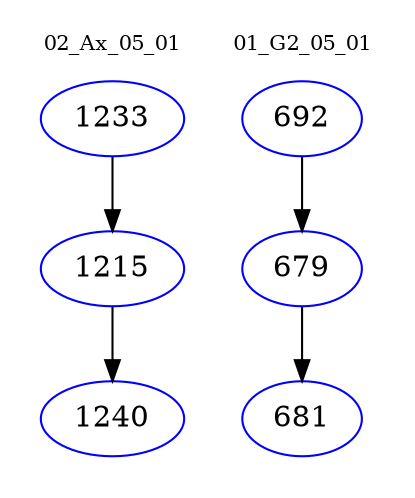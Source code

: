 digraph{
subgraph cluster_0 {
color = white
label = "02_Ax_05_01";
fontsize=10;
T0_1233 [label="1233", color="blue"]
T0_1233 -> T0_1215 [color="black"]
T0_1215 [label="1215", color="blue"]
T0_1215 -> T0_1240 [color="black"]
T0_1240 [label="1240", color="blue"]
}
subgraph cluster_1 {
color = white
label = "01_G2_05_01";
fontsize=10;
T1_692 [label="692", color="blue"]
T1_692 -> T1_679 [color="black"]
T1_679 [label="679", color="blue"]
T1_679 -> T1_681 [color="black"]
T1_681 [label="681", color="blue"]
}
}
